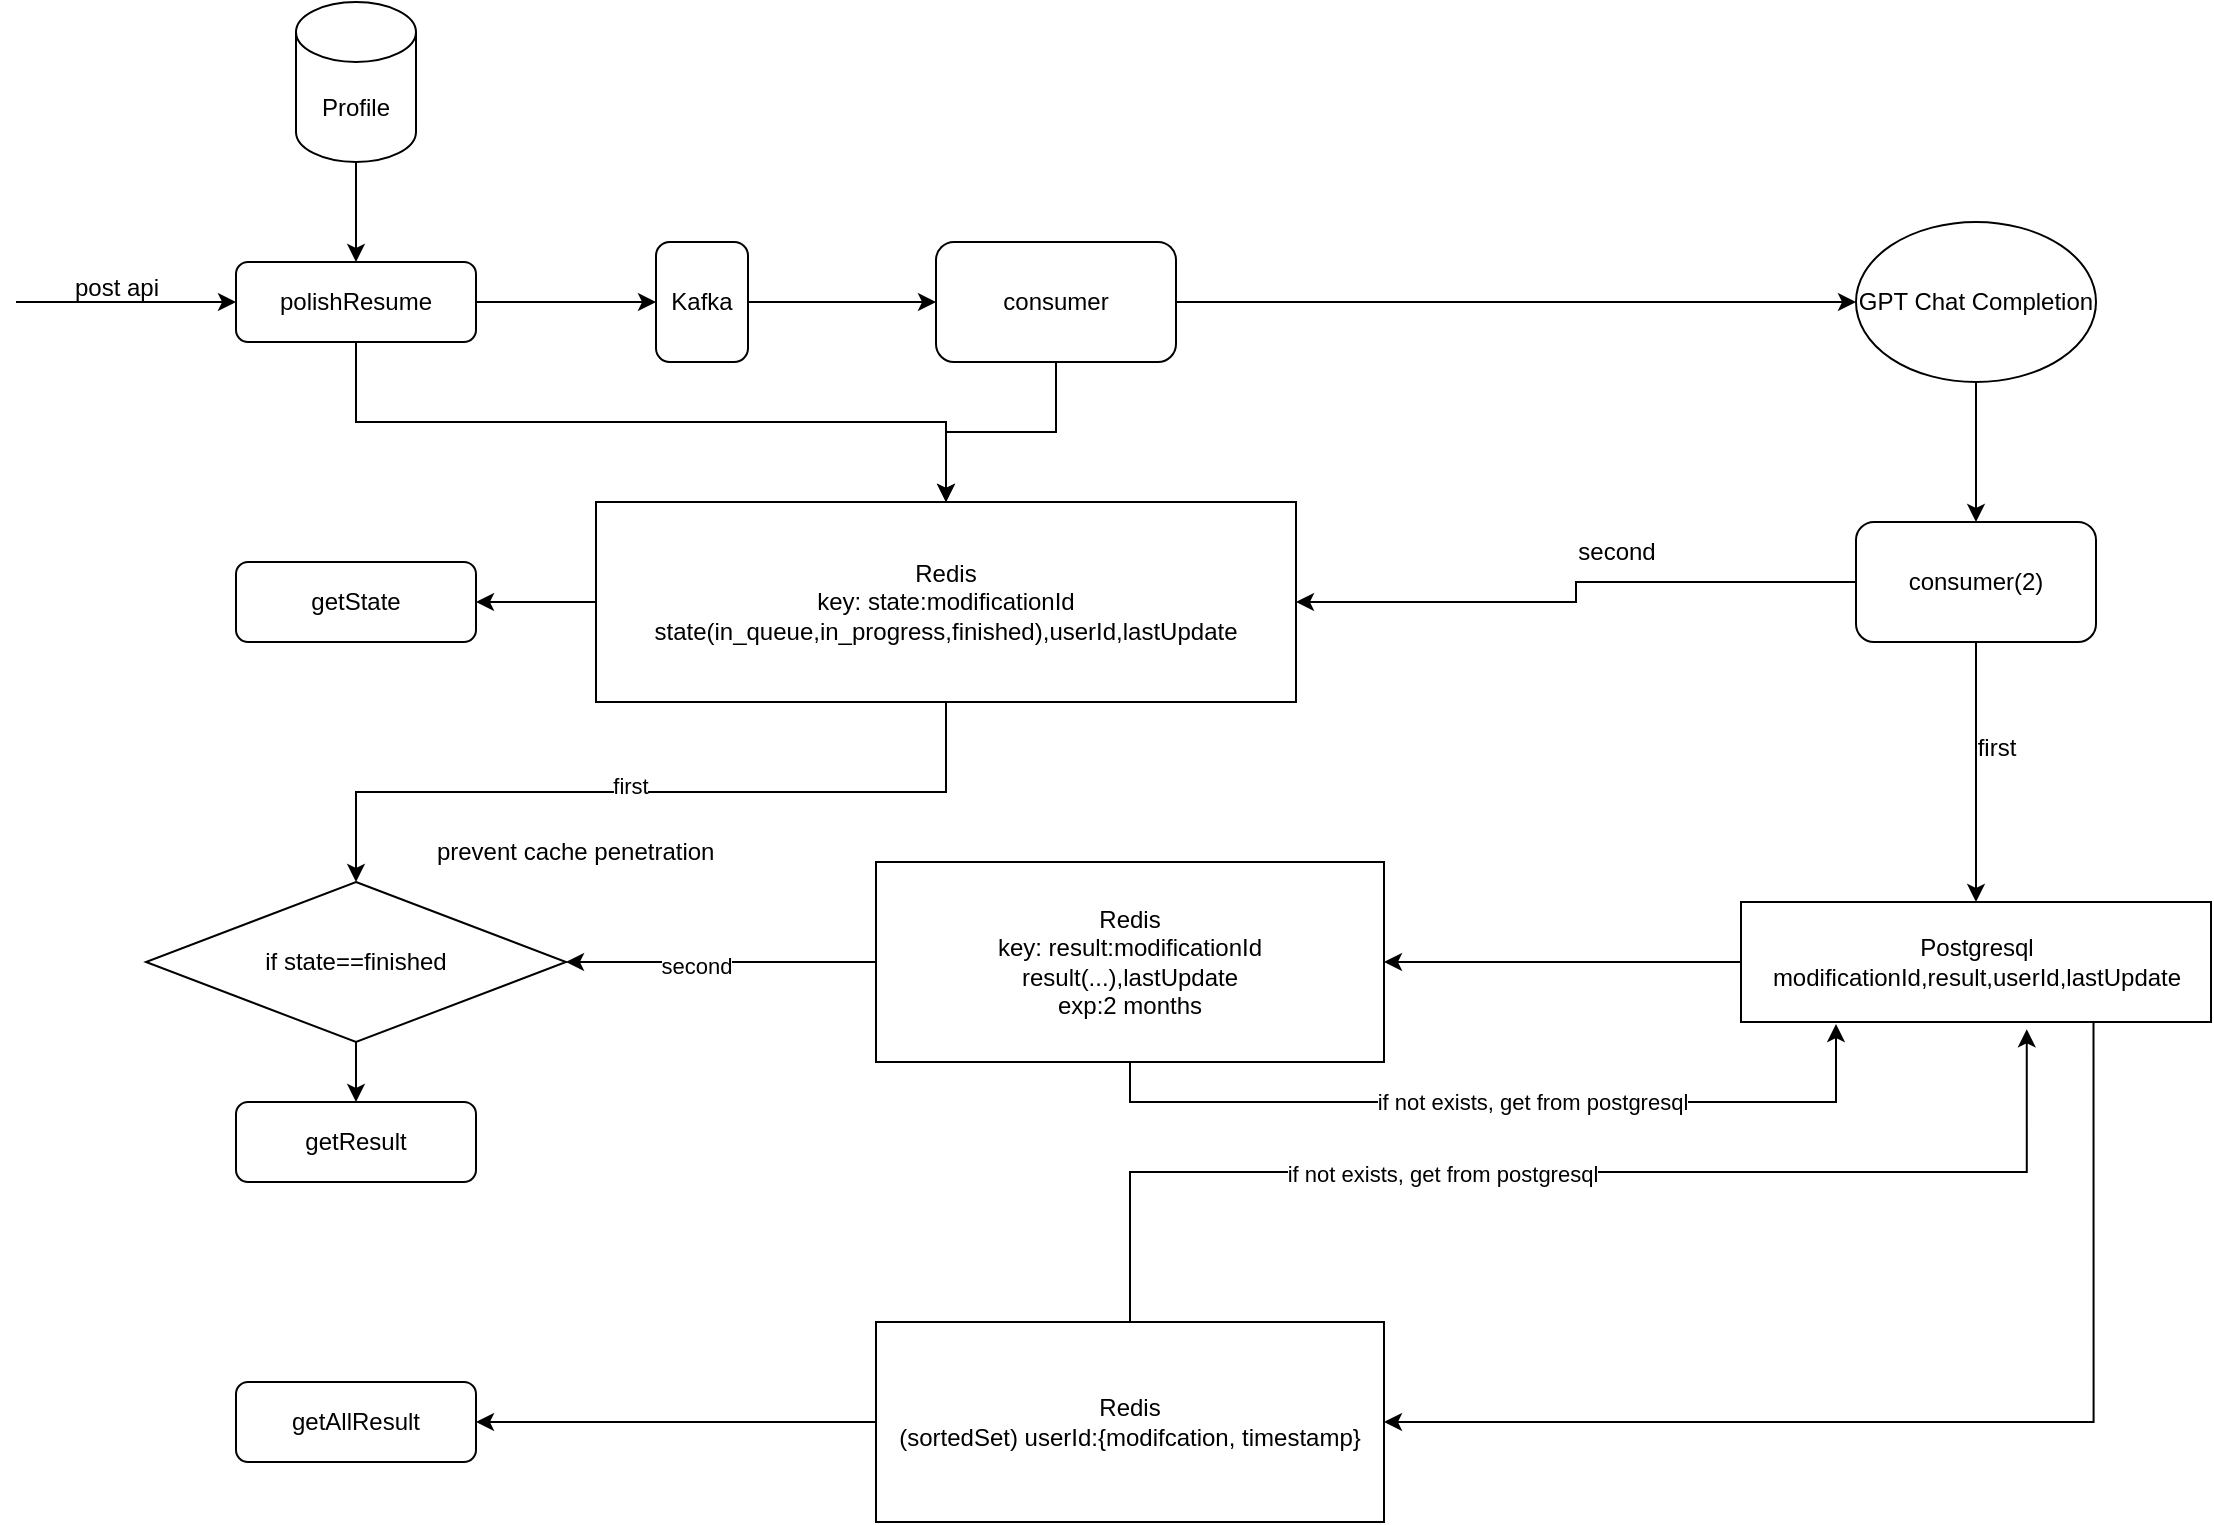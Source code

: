 <mxfile version="21.1.8" type="device">
  <diagram name="Page-1" id="_tJWxQqFeTUa8oEzEFOt">
    <mxGraphModel dx="1502" dy="685" grid="1" gridSize="10" guides="1" tooltips="1" connect="1" arrows="1" fold="1" page="1" pageScale="1" pageWidth="827" pageHeight="1169" math="0" shadow="0">
      <root>
        <mxCell id="0" />
        <mxCell id="1" parent="0" />
        <mxCell id="C4sTpbJ4IrxEuixgwcDB-2" style="edgeStyle=orthogonalEdgeStyle;rounded=0;orthogonalLoop=1;jettySize=auto;html=1;entryX=0;entryY=0.5;entryDx=0;entryDy=0;" edge="1" parent="1" target="C4sTpbJ4IrxEuixgwcDB-1">
          <mxGeometry relative="1" as="geometry">
            <mxPoint x="80" y="310" as="sourcePoint" />
            <Array as="points">
              <mxPoint x="100" y="310" />
            </Array>
          </mxGeometry>
        </mxCell>
        <mxCell id="C4sTpbJ4IrxEuixgwcDB-14" style="edgeStyle=orthogonalEdgeStyle;rounded=0;orthogonalLoop=1;jettySize=auto;html=1;exitX=1;exitY=0.5;exitDx=0;exitDy=0;entryX=0;entryY=0.5;entryDx=0;entryDy=0;" edge="1" parent="1" source="C4sTpbJ4IrxEuixgwcDB-1" target="C4sTpbJ4IrxEuixgwcDB-13">
          <mxGeometry relative="1" as="geometry" />
        </mxCell>
        <mxCell id="C4sTpbJ4IrxEuixgwcDB-43" style="edgeStyle=orthogonalEdgeStyle;rounded=0;orthogonalLoop=1;jettySize=auto;html=1;exitX=0.5;exitY=1;exitDx=0;exitDy=0;entryX=0.5;entryY=0;entryDx=0;entryDy=0;" edge="1" parent="1" source="C4sTpbJ4IrxEuixgwcDB-1" target="C4sTpbJ4IrxEuixgwcDB-6">
          <mxGeometry relative="1" as="geometry">
            <mxPoint x="590" y="410" as="targetPoint" />
          </mxGeometry>
        </mxCell>
        <mxCell id="C4sTpbJ4IrxEuixgwcDB-1" value="polishResume" style="rounded=1;whiteSpace=wrap;html=1;" vertex="1" parent="1">
          <mxGeometry x="190" y="290" width="120" height="40" as="geometry" />
        </mxCell>
        <mxCell id="C4sTpbJ4IrxEuixgwcDB-3" value="post api" style="text;html=1;align=center;verticalAlign=middle;resizable=0;points=[];autosize=1;strokeColor=none;fillColor=none;" vertex="1" parent="1">
          <mxGeometry x="95" y="288" width="70" height="30" as="geometry" />
        </mxCell>
        <mxCell id="C4sTpbJ4IrxEuixgwcDB-49" style="edgeStyle=orthogonalEdgeStyle;rounded=0;orthogonalLoop=1;jettySize=auto;html=1;exitX=0;exitY=0.5;exitDx=0;exitDy=0;entryX=1;entryY=0.5;entryDx=0;entryDy=0;" edge="1" parent="1" source="C4sTpbJ4IrxEuixgwcDB-6" target="C4sTpbJ4IrxEuixgwcDB-48">
          <mxGeometry relative="1" as="geometry" />
        </mxCell>
        <mxCell id="C4sTpbJ4IrxEuixgwcDB-51" style="edgeStyle=orthogonalEdgeStyle;rounded=0;orthogonalLoop=1;jettySize=auto;html=1;exitX=0.5;exitY=1;exitDx=0;exitDy=0;entryX=0.5;entryY=0;entryDx=0;entryDy=0;" edge="1" parent="1" source="C4sTpbJ4IrxEuixgwcDB-6" target="C4sTpbJ4IrxEuixgwcDB-33">
          <mxGeometry relative="1" as="geometry" />
        </mxCell>
        <mxCell id="C4sTpbJ4IrxEuixgwcDB-60" value="first" style="edgeLabel;html=1;align=center;verticalAlign=middle;resizable=0;points=[];" vertex="1" connectable="0" parent="C4sTpbJ4IrxEuixgwcDB-51">
          <mxGeometry x="0.055" y="-3" relative="1" as="geometry">
            <mxPoint as="offset" />
          </mxGeometry>
        </mxCell>
        <mxCell id="C4sTpbJ4IrxEuixgwcDB-6" value="Redis&lt;br&gt;key: state:modificationId&lt;br&gt;state(in_queue,in_progress,finished),userId,lastUpdate" style="rounded=0;whiteSpace=wrap;html=1;" vertex="1" parent="1">
          <mxGeometry x="370" y="410" width="350" height="100" as="geometry" />
        </mxCell>
        <mxCell id="C4sTpbJ4IrxEuixgwcDB-19" value="" style="edgeStyle=orthogonalEdgeStyle;rounded=0;orthogonalLoop=1;jettySize=auto;html=1;" edge="1" parent="1" source="C4sTpbJ4IrxEuixgwcDB-24" target="C4sTpbJ4IrxEuixgwcDB-18">
          <mxGeometry relative="1" as="geometry" />
        </mxCell>
        <mxCell id="C4sTpbJ4IrxEuixgwcDB-8" value="GPT Chat Completion" style="ellipse;whiteSpace=wrap;html=1;" vertex="1" parent="1">
          <mxGeometry x="1000" y="270" width="120" height="80" as="geometry" />
        </mxCell>
        <mxCell id="C4sTpbJ4IrxEuixgwcDB-15" style="edgeStyle=orthogonalEdgeStyle;rounded=0;orthogonalLoop=1;jettySize=auto;html=1;exitX=1;exitY=0.5;exitDx=0;exitDy=0;entryX=0;entryY=0.5;entryDx=0;entryDy=0;" edge="1" parent="1" source="C4sTpbJ4IrxEuixgwcDB-20" target="C4sTpbJ4IrxEuixgwcDB-8">
          <mxGeometry relative="1" as="geometry" />
        </mxCell>
        <mxCell id="C4sTpbJ4IrxEuixgwcDB-13" value="Kafka" style="rounded=1;whiteSpace=wrap;html=1;" vertex="1" parent="1">
          <mxGeometry x="400" y="280" width="46" height="60" as="geometry" />
        </mxCell>
        <mxCell id="C4sTpbJ4IrxEuixgwcDB-17" style="edgeStyle=orthogonalEdgeStyle;rounded=0;orthogonalLoop=1;jettySize=auto;html=1;exitX=0.5;exitY=1;exitDx=0;exitDy=0;exitPerimeter=0;entryX=0.5;entryY=0;entryDx=0;entryDy=0;" edge="1" parent="1" source="C4sTpbJ4IrxEuixgwcDB-16" target="C4sTpbJ4IrxEuixgwcDB-1">
          <mxGeometry relative="1" as="geometry" />
        </mxCell>
        <mxCell id="C4sTpbJ4IrxEuixgwcDB-16" value="Profile" style="shape=cylinder3;whiteSpace=wrap;html=1;boundedLbl=1;backgroundOutline=1;size=15;" vertex="1" parent="1">
          <mxGeometry x="220" y="160" width="60" height="80" as="geometry" />
        </mxCell>
        <mxCell id="C4sTpbJ4IrxEuixgwcDB-36" style="edgeStyle=orthogonalEdgeStyle;rounded=0;orthogonalLoop=1;jettySize=auto;html=1;exitX=0;exitY=0.5;exitDx=0;exitDy=0;entryX=1;entryY=0.5;entryDx=0;entryDy=0;" edge="1" parent="1" source="C4sTpbJ4IrxEuixgwcDB-18" target="C4sTpbJ4IrxEuixgwcDB-35">
          <mxGeometry relative="1" as="geometry" />
        </mxCell>
        <mxCell id="C4sTpbJ4IrxEuixgwcDB-18" value="Postgresql&lt;br&gt;modificationId,result,userId,lastUpdate" style="rounded=0;whiteSpace=wrap;html=1;" vertex="1" parent="1">
          <mxGeometry x="942.5" y="610" width="235" height="60" as="geometry" />
        </mxCell>
        <mxCell id="C4sTpbJ4IrxEuixgwcDB-21" value="" style="edgeStyle=orthogonalEdgeStyle;rounded=0;orthogonalLoop=1;jettySize=auto;html=1;exitX=1;exitY=0.5;exitDx=0;exitDy=0;entryX=0;entryY=0.5;entryDx=0;entryDy=0;" edge="1" parent="1" source="C4sTpbJ4IrxEuixgwcDB-13" target="C4sTpbJ4IrxEuixgwcDB-20">
          <mxGeometry relative="1" as="geometry">
            <mxPoint x="446" y="310" as="sourcePoint" />
            <mxPoint x="686" y="310" as="targetPoint" />
          </mxGeometry>
        </mxCell>
        <mxCell id="C4sTpbJ4IrxEuixgwcDB-23" style="edgeStyle=orthogonalEdgeStyle;rounded=0;orthogonalLoop=1;jettySize=auto;html=1;exitX=0.5;exitY=1;exitDx=0;exitDy=0;entryX=0.5;entryY=0;entryDx=0;entryDy=0;" edge="1" parent="1" source="C4sTpbJ4IrxEuixgwcDB-20" target="C4sTpbJ4IrxEuixgwcDB-6">
          <mxGeometry relative="1" as="geometry">
            <mxPoint x="556" y="400" as="targetPoint" />
          </mxGeometry>
        </mxCell>
        <mxCell id="C4sTpbJ4IrxEuixgwcDB-20" value="consumer" style="rounded=1;whiteSpace=wrap;html=1;" vertex="1" parent="1">
          <mxGeometry x="540" y="280" width="120" height="60" as="geometry" />
        </mxCell>
        <mxCell id="C4sTpbJ4IrxEuixgwcDB-25" value="getResult" style="rounded=1;whiteSpace=wrap;html=1;" vertex="1" parent="1">
          <mxGeometry x="190" y="710" width="120" height="40" as="geometry" />
        </mxCell>
        <mxCell id="C4sTpbJ4IrxEuixgwcDB-30" value="" style="edgeStyle=orthogonalEdgeStyle;rounded=0;orthogonalLoop=1;jettySize=auto;html=1;" edge="1" parent="1" source="C4sTpbJ4IrxEuixgwcDB-8" target="C4sTpbJ4IrxEuixgwcDB-24">
          <mxGeometry relative="1" as="geometry">
            <mxPoint x="1000" y="350" as="sourcePoint" />
            <mxPoint x="1000" y="620" as="targetPoint" />
          </mxGeometry>
        </mxCell>
        <mxCell id="C4sTpbJ4IrxEuixgwcDB-31" value="" style="edgeStyle=orthogonalEdgeStyle;rounded=0;orthogonalLoop=1;jettySize=auto;html=1;entryX=1;entryY=0.5;entryDx=0;entryDy=0;" edge="1" parent="1" source="C4sTpbJ4IrxEuixgwcDB-24" target="C4sTpbJ4IrxEuixgwcDB-6">
          <mxGeometry relative="1" as="geometry">
            <mxPoint x="954.0" y="450" as="targetPoint" />
          </mxGeometry>
        </mxCell>
        <mxCell id="C4sTpbJ4IrxEuixgwcDB-24" value="consumer(2)" style="rounded=1;whiteSpace=wrap;html=1;" vertex="1" parent="1">
          <mxGeometry x="1000" y="420" width="120" height="60" as="geometry" />
        </mxCell>
        <mxCell id="C4sTpbJ4IrxEuixgwcDB-42" style="edgeStyle=orthogonalEdgeStyle;rounded=0;orthogonalLoop=1;jettySize=auto;html=1;exitX=0.5;exitY=1;exitDx=0;exitDy=0;entryX=0.5;entryY=0;entryDx=0;entryDy=0;" edge="1" parent="1" source="C4sTpbJ4IrxEuixgwcDB-33" target="C4sTpbJ4IrxEuixgwcDB-25">
          <mxGeometry relative="1" as="geometry" />
        </mxCell>
        <mxCell id="C4sTpbJ4IrxEuixgwcDB-33" value="if state==finished" style="rhombus;whiteSpace=wrap;html=1;" vertex="1" parent="1">
          <mxGeometry x="145" y="600" width="210" height="80" as="geometry" />
        </mxCell>
        <mxCell id="C4sTpbJ4IrxEuixgwcDB-37" style="edgeStyle=orthogonalEdgeStyle;rounded=0;orthogonalLoop=1;jettySize=auto;html=1;exitX=0;exitY=0.5;exitDx=0;exitDy=0;entryX=1;entryY=0.5;entryDx=0;entryDy=0;" edge="1" parent="1" source="C4sTpbJ4IrxEuixgwcDB-35" target="C4sTpbJ4IrxEuixgwcDB-33">
          <mxGeometry relative="1" as="geometry" />
        </mxCell>
        <mxCell id="C4sTpbJ4IrxEuixgwcDB-61" value="second" style="edgeLabel;html=1;align=center;verticalAlign=middle;resizable=0;points=[];" vertex="1" connectable="0" parent="C4sTpbJ4IrxEuixgwcDB-37">
          <mxGeometry x="0.159" y="2" relative="1" as="geometry">
            <mxPoint as="offset" />
          </mxGeometry>
        </mxCell>
        <mxCell id="C4sTpbJ4IrxEuixgwcDB-39" style="edgeStyle=orthogonalEdgeStyle;rounded=0;orthogonalLoop=1;jettySize=auto;html=1;exitX=0.5;exitY=1;exitDx=0;exitDy=0;" edge="1" parent="1" source="C4sTpbJ4IrxEuixgwcDB-35">
          <mxGeometry relative="1" as="geometry">
            <mxPoint x="990" y="671" as="targetPoint" />
            <Array as="points">
              <mxPoint x="637" y="710" />
              <mxPoint x="990" y="710" />
              <mxPoint x="990" y="671" />
            </Array>
          </mxGeometry>
        </mxCell>
        <mxCell id="C4sTpbJ4IrxEuixgwcDB-40" value="if not exists, get from postgresql" style="edgeLabel;html=1;align=center;verticalAlign=middle;resizable=0;points=[];" vertex="1" connectable="0" parent="C4sTpbJ4IrxEuixgwcDB-39">
          <mxGeometry x="-0.432" y="1" relative="1" as="geometry">
            <mxPoint x="104" y="1" as="offset" />
          </mxGeometry>
        </mxCell>
        <mxCell id="C4sTpbJ4IrxEuixgwcDB-35" value="Redis&lt;br&gt;key: result:modificationId&lt;br&gt;&lt;span style=&quot;background-color: initial;&quot;&gt;result(...),lastUpdate&lt;br&gt;exp:2 months&lt;br&gt;&lt;/span&gt;" style="rounded=0;whiteSpace=wrap;html=1;" vertex="1" parent="1">
          <mxGeometry x="510" y="590" width="254" height="100" as="geometry" />
        </mxCell>
        <mxCell id="C4sTpbJ4IrxEuixgwcDB-44" value="first" style="text;html=1;align=center;verticalAlign=middle;resizable=0;points=[];autosize=1;strokeColor=none;fillColor=none;" vertex="1" parent="1">
          <mxGeometry x="1050" y="518" width="40" height="30" as="geometry" />
        </mxCell>
        <mxCell id="C4sTpbJ4IrxEuixgwcDB-45" value="second" style="text;html=1;align=center;verticalAlign=middle;resizable=0;points=[];autosize=1;strokeColor=none;fillColor=none;" vertex="1" parent="1">
          <mxGeometry x="850" y="420" width="60" height="30" as="geometry" />
        </mxCell>
        <mxCell id="C4sTpbJ4IrxEuixgwcDB-48" value="getState" style="rounded=1;whiteSpace=wrap;html=1;" vertex="1" parent="1">
          <mxGeometry x="190" y="440" width="120" height="40" as="geometry" />
        </mxCell>
        <mxCell id="C4sTpbJ4IrxEuixgwcDB-54" style="edgeStyle=orthogonalEdgeStyle;rounded=0;orthogonalLoop=1;jettySize=auto;html=1;exitX=0;exitY=0.5;exitDx=0;exitDy=0;" edge="1" parent="1" source="C4sTpbJ4IrxEuixgwcDB-52" target="C4sTpbJ4IrxEuixgwcDB-53">
          <mxGeometry relative="1" as="geometry" />
        </mxCell>
        <mxCell id="C4sTpbJ4IrxEuixgwcDB-57" style="edgeStyle=orthogonalEdgeStyle;rounded=0;orthogonalLoop=1;jettySize=auto;html=1;exitX=0.75;exitY=1;exitDx=0;exitDy=0;entryX=1;entryY=0.5;entryDx=0;entryDy=0;" edge="1" parent="1" source="C4sTpbJ4IrxEuixgwcDB-18" target="C4sTpbJ4IrxEuixgwcDB-52">
          <mxGeometry relative="1" as="geometry" />
        </mxCell>
        <mxCell id="C4sTpbJ4IrxEuixgwcDB-58" style="edgeStyle=orthogonalEdgeStyle;rounded=0;orthogonalLoop=1;jettySize=auto;html=1;exitX=0.5;exitY=0;exitDx=0;exitDy=0;entryX=0.608;entryY=1.061;entryDx=0;entryDy=0;entryPerimeter=0;" edge="1" parent="1" source="C4sTpbJ4IrxEuixgwcDB-52" target="C4sTpbJ4IrxEuixgwcDB-18">
          <mxGeometry relative="1" as="geometry" />
        </mxCell>
        <mxCell id="C4sTpbJ4IrxEuixgwcDB-59" value="if not exists, get from postgresql" style="edgeLabel;html=1;align=center;verticalAlign=middle;resizable=0;points=[];" vertex="1" connectable="0" parent="C4sTpbJ4IrxEuixgwcDB-58">
          <mxGeometry x="-0.224" y="-1" relative="1" as="geometry">
            <mxPoint as="offset" />
          </mxGeometry>
        </mxCell>
        <mxCell id="C4sTpbJ4IrxEuixgwcDB-52" value="Redis&lt;br&gt;&lt;span style=&quot;background-color: initial;&quot;&gt;(sortedSet) userId:{modifcation, timestamp}&lt;br&gt;&lt;/span&gt;" style="rounded=0;whiteSpace=wrap;html=1;" vertex="1" parent="1">
          <mxGeometry x="510" y="820" width="254" height="100" as="geometry" />
        </mxCell>
        <mxCell id="C4sTpbJ4IrxEuixgwcDB-53" value="getAllResult" style="rounded=1;whiteSpace=wrap;html=1;" vertex="1" parent="1">
          <mxGeometry x="190" y="850" width="120" height="40" as="geometry" />
        </mxCell>
        <mxCell id="C4sTpbJ4IrxEuixgwcDB-62" value="prevent cache penetration&amp;nbsp;" style="text;html=1;align=center;verticalAlign=middle;resizable=0;points=[];autosize=1;strokeColor=none;fillColor=none;" vertex="1" parent="1">
          <mxGeometry x="276" y="570" width="170" height="30" as="geometry" />
        </mxCell>
      </root>
    </mxGraphModel>
  </diagram>
</mxfile>
